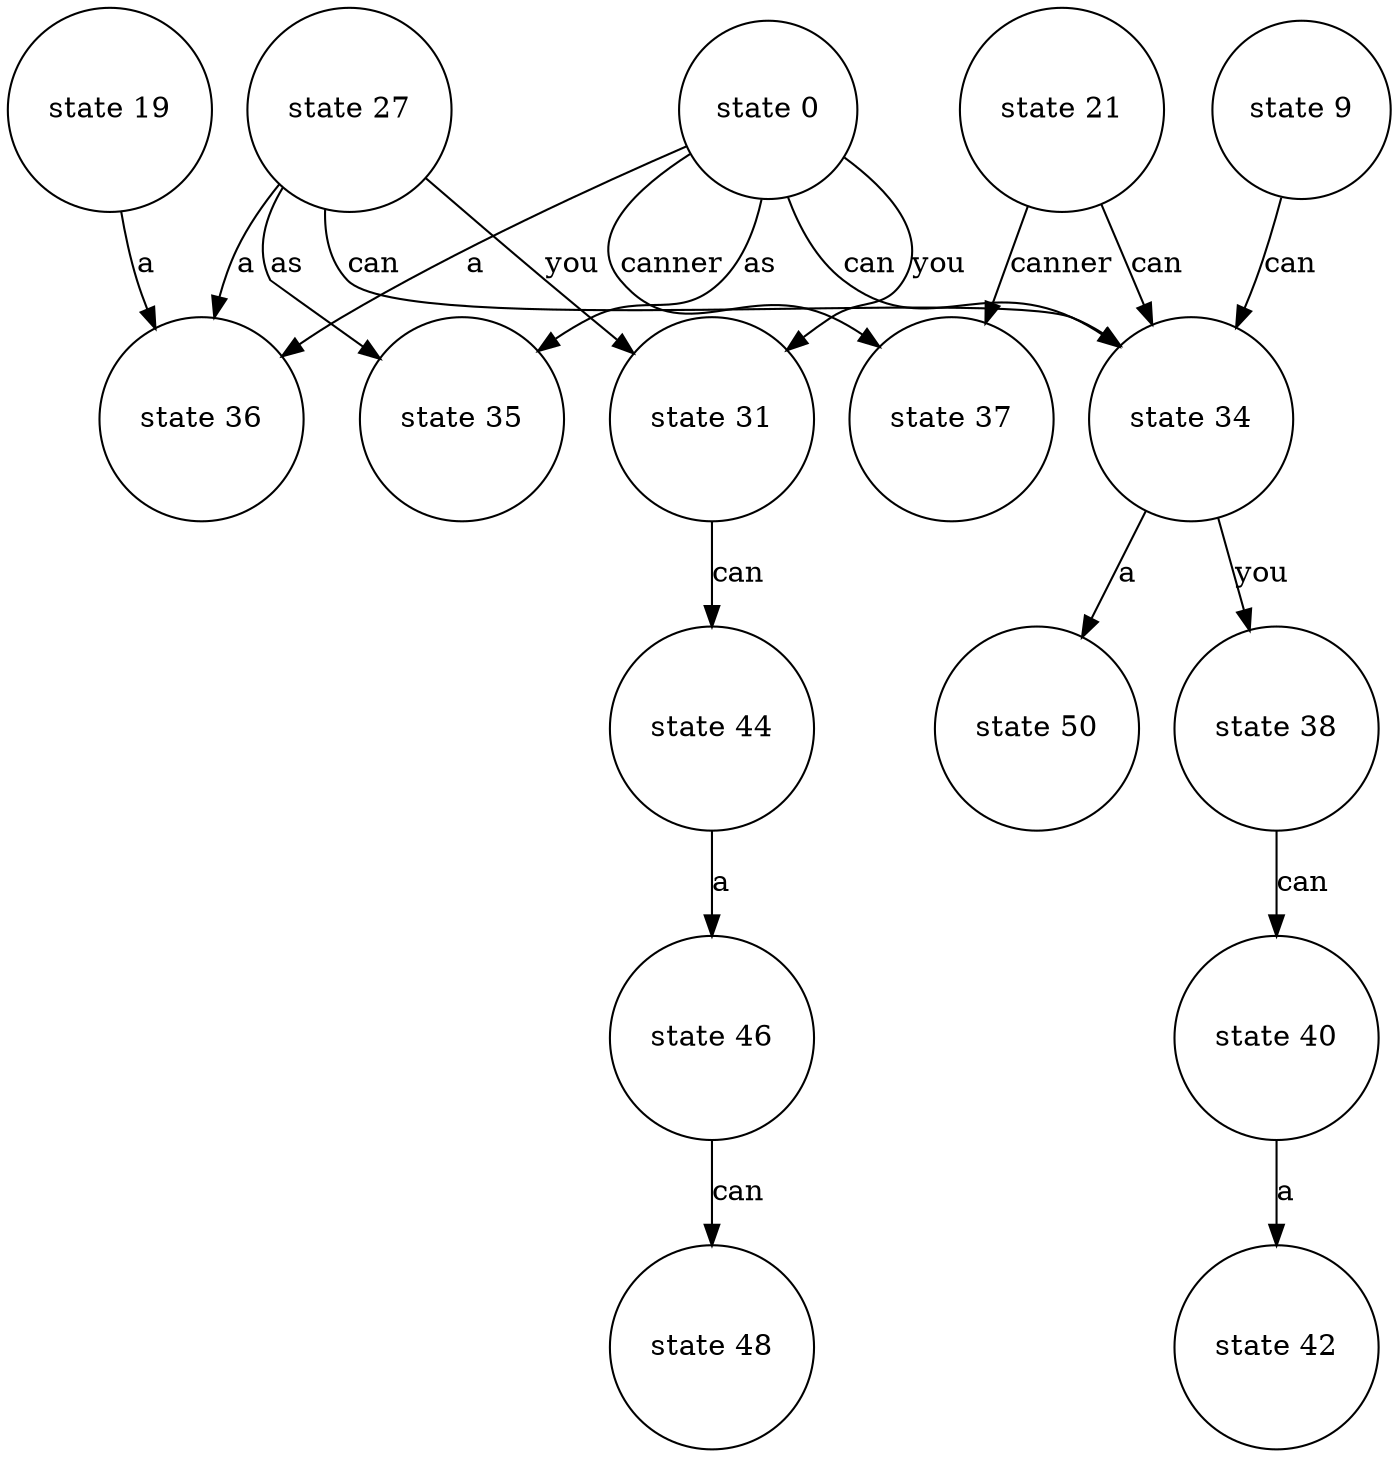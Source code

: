 digraph abc{ 
node [shape = circle, ordering=out];"state 19" -> "state 36" [ label="a" ]; 
"state 44" -> "state 46" [ label="a" ]; 
"state 31" -> "state 44" [ label="can" ]; 
"state 21" -> "state 37" [ label="canner" ]; 
"state 21" -> "state 34" [ label="can" ]; 
"state 40" -> "state 42" [ label="a" ]; 
"state 9" -> "state 34" [ label="can" ]; 
"state 27" -> "state 36" [ label="a" ]; 
"state 27" -> "state 35" [ label="as" ]; 
"state 27" -> "state 34" [ label="can" ]; 
"state 27" -> "state 31" [ label="you" ]; 
"state 38" -> "state 40" [ label="can" ]; 
"state 34" -> "state 50" [ label="a" ]; 
"state 34" -> "state 38" [ label="you" ]; 
"state 0" -> "state 36" [ label="a" ]; 
"state 0" -> "state 37" [ label="canner" ]; 
"state 0" -> "state 35" [ label="as" ]; 
"state 0" -> "state 34" [ label="can" ]; 
"state 0" -> "state 31" [ label="you" ]; 
"state 46" -> "state 48" [ label="can" ]; 
}